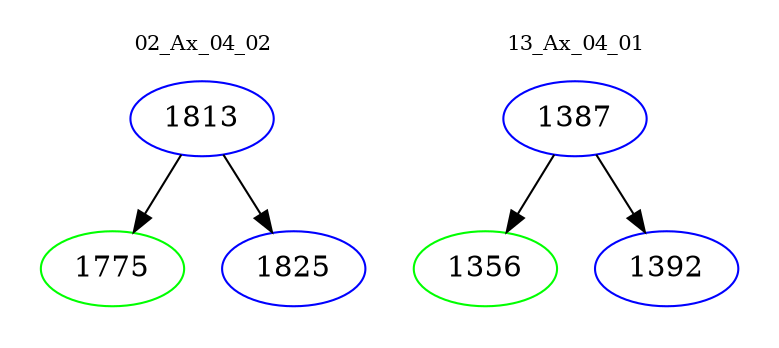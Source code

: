 digraph{
subgraph cluster_0 {
color = white
label = "02_Ax_04_02";
fontsize=10;
T0_1813 [label="1813", color="blue"]
T0_1813 -> T0_1775 [color="black"]
T0_1775 [label="1775", color="green"]
T0_1813 -> T0_1825 [color="black"]
T0_1825 [label="1825", color="blue"]
}
subgraph cluster_1 {
color = white
label = "13_Ax_04_01";
fontsize=10;
T1_1387 [label="1387", color="blue"]
T1_1387 -> T1_1356 [color="black"]
T1_1356 [label="1356", color="green"]
T1_1387 -> T1_1392 [color="black"]
T1_1392 [label="1392", color="blue"]
}
}
